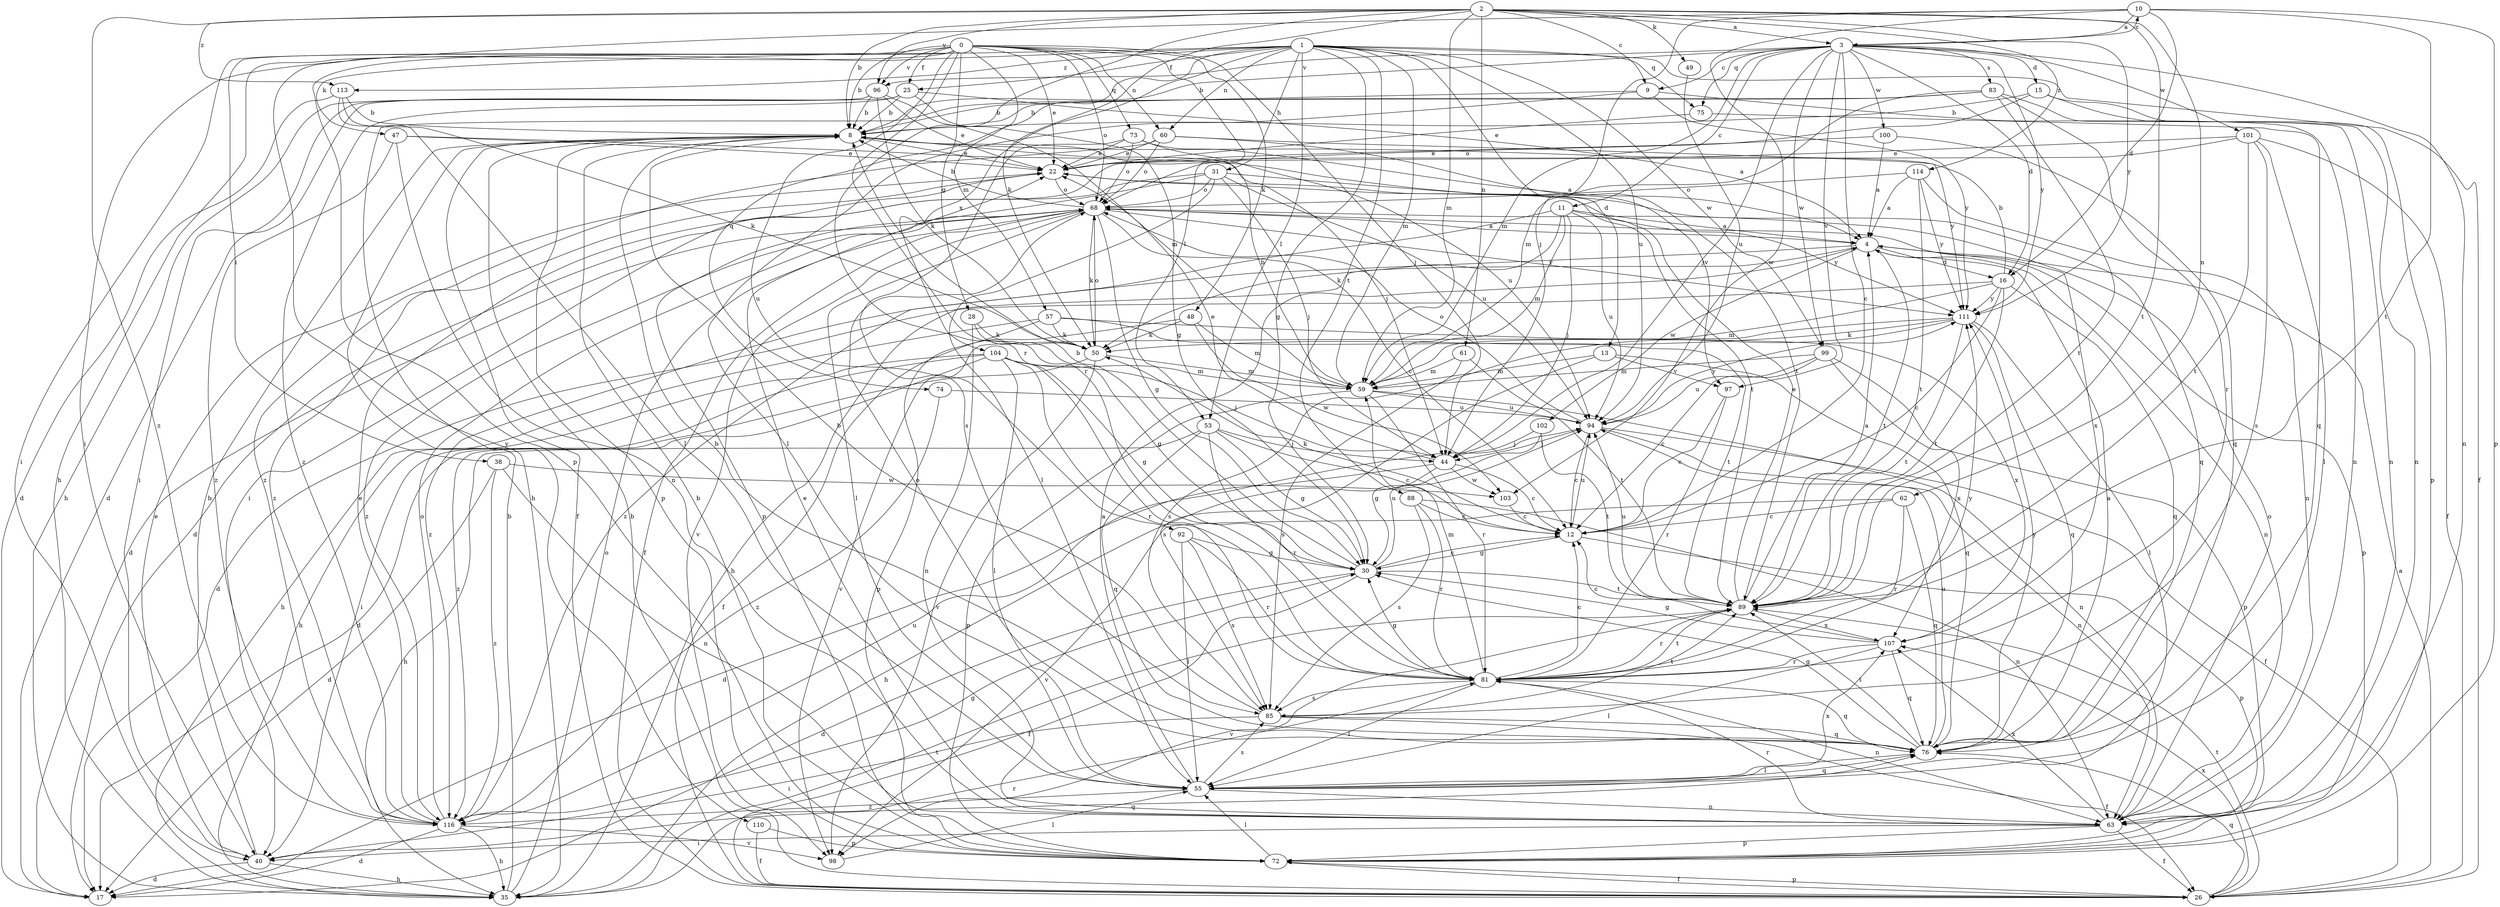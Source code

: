 strict digraph  {
0;
1;
2;
3;
4;
8;
9;
10;
11;
12;
13;
15;
16;
17;
22;
25;
26;
28;
30;
31;
35;
38;
40;
44;
47;
48;
49;
50;
53;
55;
57;
59;
60;
61;
62;
63;
68;
72;
73;
74;
75;
76;
81;
83;
85;
88;
89;
92;
94;
96;
97;
98;
99;
100;
101;
102;
103;
104;
107;
110;
111;
113;
114;
116;
0 -> 8  [label=b];
0 -> 22  [label=e];
0 -> 25  [label=f];
0 -> 28  [label=g];
0 -> 38  [label=i];
0 -> 40  [label=i];
0 -> 44  [label=j];
0 -> 47  [label=k];
0 -> 48  [label=k];
0 -> 53  [label=l];
0 -> 57  [label=m];
0 -> 60  [label=n];
0 -> 68  [label=o];
0 -> 73  [label=q];
0 -> 81  [label=r];
0 -> 92  [label=u];
0 -> 96  [label=v];
0 -> 110  [label=y];
1 -> 13  [label=d];
1 -> 25  [label=f];
1 -> 26  [label=f];
1 -> 30  [label=g];
1 -> 31  [label=h];
1 -> 35  [label=h];
1 -> 53  [label=l];
1 -> 59  [label=m];
1 -> 60  [label=n];
1 -> 72  [label=p];
1 -> 74  [label=q];
1 -> 75  [label=q];
1 -> 88  [label=t];
1 -> 94  [label=u];
1 -> 99  [label=w];
1 -> 104  [label=x];
1 -> 113  [label=z];
2 -> 3  [label=a];
2 -> 8  [label=b];
2 -> 9  [label=c];
2 -> 49  [label=k];
2 -> 50  [label=k];
2 -> 59  [label=m];
2 -> 61  [label=n];
2 -> 62  [label=n];
2 -> 81  [label=r];
2 -> 89  [label=t];
2 -> 96  [label=v];
2 -> 111  [label=y];
2 -> 113  [label=z];
2 -> 114  [label=z];
2 -> 116  [label=z];
3 -> 8  [label=b];
3 -> 9  [label=c];
3 -> 10  [label=c];
3 -> 11  [label=c];
3 -> 12  [label=c];
3 -> 15  [label=d];
3 -> 16  [label=d];
3 -> 44  [label=j];
3 -> 59  [label=m];
3 -> 63  [label=n];
3 -> 75  [label=q];
3 -> 83  [label=s];
3 -> 96  [label=v];
3 -> 97  [label=v];
3 -> 99  [label=w];
3 -> 100  [label=w];
3 -> 101  [label=w];
3 -> 111  [label=y];
4 -> 16  [label=d];
4 -> 35  [label=h];
4 -> 63  [label=n];
4 -> 72  [label=p];
4 -> 89  [label=t];
4 -> 102  [label=w];
4 -> 116  [label=z];
8 -> 22  [label=e];
8 -> 26  [label=f];
8 -> 72  [label=p];
8 -> 97  [label=v];
9 -> 8  [label=b];
9 -> 55  [label=l];
9 -> 63  [label=n];
9 -> 111  [label=y];
10 -> 3  [label=a];
10 -> 16  [label=d];
10 -> 40  [label=i];
10 -> 44  [label=j];
10 -> 72  [label=p];
10 -> 89  [label=t];
10 -> 103  [label=w];
11 -> 4  [label=a];
11 -> 44  [label=j];
11 -> 50  [label=k];
11 -> 59  [label=m];
11 -> 94  [label=u];
11 -> 111  [label=y];
11 -> 116  [label=z];
12 -> 30  [label=g];
12 -> 50  [label=k];
12 -> 72  [label=p];
12 -> 94  [label=u];
13 -> 59  [label=m];
13 -> 76  [label=q];
13 -> 85  [label=s];
13 -> 97  [label=v];
15 -> 8  [label=b];
15 -> 63  [label=n];
15 -> 68  [label=o];
15 -> 72  [label=p];
16 -> 8  [label=b];
16 -> 12  [label=c];
16 -> 17  [label=d];
16 -> 59  [label=m];
16 -> 76  [label=q];
16 -> 89  [label=t];
16 -> 111  [label=y];
22 -> 68  [label=o];
22 -> 89  [label=t];
22 -> 116  [label=z];
25 -> 4  [label=a];
25 -> 8  [label=b];
25 -> 17  [label=d];
25 -> 30  [label=g];
25 -> 116  [label=z];
26 -> 4  [label=a];
26 -> 8  [label=b];
26 -> 72  [label=p];
26 -> 76  [label=q];
26 -> 89  [label=t];
26 -> 107  [label=x];
28 -> 30  [label=g];
28 -> 50  [label=k];
28 -> 63  [label=n];
30 -> 8  [label=b];
30 -> 12  [label=c];
30 -> 17  [label=d];
30 -> 26  [label=f];
30 -> 89  [label=t];
30 -> 94  [label=u];
31 -> 17  [label=d];
31 -> 44  [label=j];
31 -> 55  [label=l];
31 -> 68  [label=o];
31 -> 72  [label=p];
31 -> 76  [label=q];
31 -> 94  [label=u];
35 -> 8  [label=b];
35 -> 68  [label=o];
35 -> 81  [label=r];
35 -> 89  [label=t];
38 -> 17  [label=d];
38 -> 63  [label=n];
38 -> 103  [label=w];
38 -> 116  [label=z];
40 -> 8  [label=b];
40 -> 17  [label=d];
40 -> 22  [label=e];
40 -> 35  [label=h];
40 -> 76  [label=q];
44 -> 12  [label=c];
44 -> 17  [label=d];
44 -> 22  [label=e];
44 -> 35  [label=h];
44 -> 103  [label=w];
47 -> 22  [label=e];
47 -> 44  [label=j];
47 -> 63  [label=n];
47 -> 116  [label=z];
48 -> 26  [label=f];
48 -> 50  [label=k];
48 -> 59  [label=m];
48 -> 103  [label=w];
49 -> 94  [label=u];
50 -> 17  [label=d];
50 -> 59  [label=m];
50 -> 68  [label=o];
50 -> 98  [label=v];
53 -> 12  [label=c];
53 -> 30  [label=g];
53 -> 35  [label=h];
53 -> 44  [label=j];
53 -> 76  [label=q];
53 -> 81  [label=r];
55 -> 4  [label=a];
55 -> 63  [label=n];
55 -> 76  [label=q];
55 -> 85  [label=s];
55 -> 107  [label=x];
55 -> 116  [label=z];
57 -> 35  [label=h];
57 -> 50  [label=k];
57 -> 72  [label=p];
57 -> 89  [label=t];
57 -> 107  [label=x];
59 -> 8  [label=b];
59 -> 63  [label=n];
59 -> 72  [label=p];
59 -> 81  [label=r];
59 -> 94  [label=u];
60 -> 22  [label=e];
60 -> 68  [label=o];
60 -> 89  [label=t];
60 -> 111  [label=y];
60 -> 116  [label=z];
61 -> 59  [label=m];
61 -> 85  [label=s];
61 -> 89  [label=t];
62 -> 12  [label=c];
62 -> 76  [label=q];
62 -> 81  [label=r];
62 -> 98  [label=v];
63 -> 22  [label=e];
63 -> 26  [label=f];
63 -> 40  [label=i];
63 -> 68  [label=o];
63 -> 72  [label=p];
63 -> 81  [label=r];
63 -> 107  [label=x];
68 -> 4  [label=a];
68 -> 8  [label=b];
68 -> 12  [label=c];
68 -> 17  [label=d];
68 -> 26  [label=f];
68 -> 30  [label=g];
68 -> 50  [label=k];
68 -> 55  [label=l];
68 -> 98  [label=v];
68 -> 107  [label=x];
68 -> 111  [label=y];
68 -> 116  [label=z];
72 -> 8  [label=b];
72 -> 26  [label=f];
72 -> 55  [label=l];
73 -> 4  [label=a];
73 -> 22  [label=e];
73 -> 68  [label=o];
73 -> 85  [label=s];
73 -> 94  [label=u];
74 -> 94  [label=u];
74 -> 116  [label=z];
75 -> 22  [label=e];
75 -> 76  [label=q];
76 -> 4  [label=a];
76 -> 8  [label=b];
76 -> 30  [label=g];
76 -> 55  [label=l];
76 -> 68  [label=o];
76 -> 89  [label=t];
76 -> 94  [label=u];
76 -> 111  [label=y];
81 -> 12  [label=c];
81 -> 30  [label=g];
81 -> 55  [label=l];
81 -> 59  [label=m];
81 -> 63  [label=n];
81 -> 76  [label=q];
81 -> 85  [label=s];
81 -> 89  [label=t];
81 -> 111  [label=y];
83 -> 8  [label=b];
83 -> 35  [label=h];
83 -> 59  [label=m];
83 -> 63  [label=n];
83 -> 81  [label=r];
83 -> 89  [label=t];
85 -> 8  [label=b];
85 -> 26  [label=f];
85 -> 40  [label=i];
85 -> 76  [label=q];
85 -> 89  [label=t];
88 -> 12  [label=c];
88 -> 63  [label=n];
88 -> 81  [label=r];
88 -> 85  [label=s];
89 -> 4  [label=a];
89 -> 22  [label=e];
89 -> 81  [label=r];
89 -> 94  [label=u];
89 -> 98  [label=v];
89 -> 107  [label=x];
92 -> 30  [label=g];
92 -> 55  [label=l];
92 -> 81  [label=r];
92 -> 85  [label=s];
94 -> 12  [label=c];
94 -> 26  [label=f];
94 -> 44  [label=j];
94 -> 63  [label=n];
94 -> 68  [label=o];
94 -> 111  [label=y];
96 -> 8  [label=b];
96 -> 22  [label=e];
96 -> 35  [label=h];
96 -> 40  [label=i];
96 -> 50  [label=k];
96 -> 59  [label=m];
97 -> 12  [label=c];
97 -> 81  [label=r];
98 -> 55  [label=l];
99 -> 12  [label=c];
99 -> 59  [label=m];
99 -> 72  [label=p];
99 -> 94  [label=u];
99 -> 107  [label=x];
100 -> 4  [label=a];
100 -> 22  [label=e];
100 -> 76  [label=q];
101 -> 22  [label=e];
101 -> 26  [label=f];
101 -> 40  [label=i];
101 -> 55  [label=l];
101 -> 85  [label=s];
101 -> 89  [label=t];
102 -> 30  [label=g];
102 -> 44  [label=j];
102 -> 89  [label=t];
103 -> 12  [label=c];
104 -> 30  [label=g];
104 -> 35  [label=h];
104 -> 40  [label=i];
104 -> 44  [label=j];
104 -> 55  [label=l];
104 -> 59  [label=m];
104 -> 81  [label=r];
104 -> 116  [label=z];
107 -> 12  [label=c];
107 -> 30  [label=g];
107 -> 55  [label=l];
107 -> 76  [label=q];
107 -> 81  [label=r];
110 -> 26  [label=f];
110 -> 72  [label=p];
111 -> 50  [label=k];
111 -> 55  [label=l];
111 -> 76  [label=q];
111 -> 85  [label=s];
111 -> 89  [label=t];
111 -> 98  [label=v];
113 -> 8  [label=b];
113 -> 17  [label=d];
113 -> 50  [label=k];
113 -> 55  [label=l];
114 -> 4  [label=a];
114 -> 63  [label=n];
114 -> 68  [label=o];
114 -> 89  [label=t];
114 -> 111  [label=y];
116 -> 17  [label=d];
116 -> 22  [label=e];
116 -> 30  [label=g];
116 -> 35  [label=h];
116 -> 68  [label=o];
116 -> 94  [label=u];
116 -> 98  [label=v];
}
